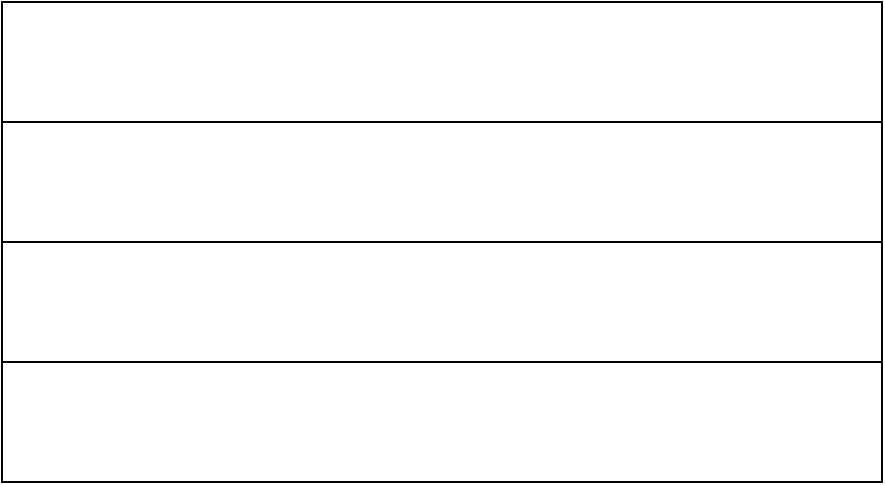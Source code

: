 <mxfile version="24.4.4" type="github">
  <diagram name="第 1 页" id="MpXaoYPO6luv1ldQTwg9">
    <mxGraphModel dx="643" dy="324" grid="1" gridSize="10" guides="1" tooltips="1" connect="1" arrows="1" fold="1" page="1" pageScale="1" pageWidth="827" pageHeight="1169" math="0" shadow="0">
      <root>
        <mxCell id="0" />
        <mxCell id="1" parent="0" />
        <mxCell id="mtS-2dEVLKQGBcQQ_Z3P-1" value="" style="rounded=0;whiteSpace=wrap;html=1;" vertex="1" parent="1">
          <mxGeometry x="160" y="120" width="440" height="240" as="geometry" />
        </mxCell>
        <mxCell id="mtS-2dEVLKQGBcQQ_Z3P-2" value="" style="rounded=0;whiteSpace=wrap;html=1;" vertex="1" parent="1">
          <mxGeometry x="160" y="300" width="440" height="60" as="geometry" />
        </mxCell>
        <mxCell id="mtS-2dEVLKQGBcQQ_Z3P-3" value="" style="rounded=0;whiteSpace=wrap;html=1;" vertex="1" parent="1">
          <mxGeometry x="160" y="240" width="440" height="60" as="geometry" />
        </mxCell>
        <mxCell id="mtS-2dEVLKQGBcQQ_Z3P-4" value="" style="rounded=0;whiteSpace=wrap;html=1;" vertex="1" parent="1">
          <mxGeometry x="160" y="180" width="440" height="60" as="geometry" />
        </mxCell>
        <mxCell id="mtS-2dEVLKQGBcQQ_Z3P-5" value="" style="rounded=0;whiteSpace=wrap;html=1;" vertex="1" parent="1">
          <mxGeometry x="160" y="120" width="440" height="60" as="geometry" />
        </mxCell>
      </root>
    </mxGraphModel>
  </diagram>
</mxfile>

